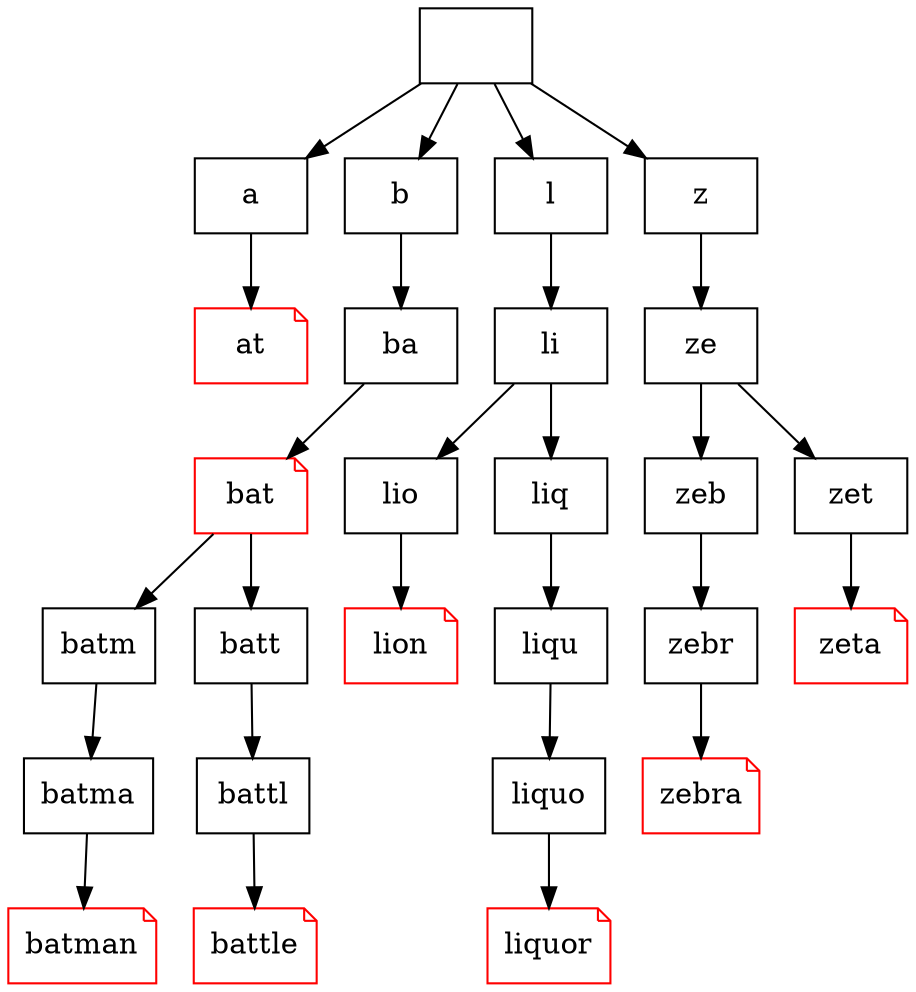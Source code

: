 digraph {
node [shape=rect];
"" -> "a"
"a" -> "at"
"at" [color=red shape=note];
"" -> "b"
"b" -> "ba"
"ba" -> "bat"
"bat" [color=red shape=note];
"bat" -> "batm"
"batm" -> "batma"
"batma" -> "batman"
"batman" [color=red shape=note];
"bat" -> "batt"
"batt" -> "battl"
"battl" -> "battle"
"battle" [color=red shape=note];
"" -> "l"
"l" -> "li"
"li" -> "lio"
"lio" -> "lion"
"lion" [color=red shape=note];
"li" -> "liq"
"liq" -> "liqu"
"liqu" -> "liquo"
"liquo" -> "liquor"
"liquor" [color=red shape=note];
"" -> "z"
"z" -> "ze"
"ze" -> "zeb"
"zeb" -> "zebr"
"zebr" -> "zebra"
"zebra" [color=red shape=note];
"ze" -> "zet"
"zet" -> "zeta"
"zeta" [color=red shape=note];
}